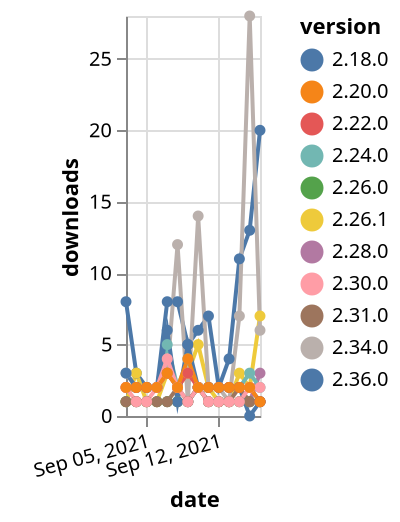 {"$schema": "https://vega.github.io/schema/vega-lite/v5.json", "description": "A simple bar chart with embedded data.", "data": {"values": [{"date": "2021-09-03", "total": 718, "delta": 8, "version": "2.36.0"}, {"date": "2021-09-04", "total": 721, "delta": 3, "version": "2.36.0"}, {"date": "2021-09-05", "total": 723, "delta": 2, "version": "2.36.0"}, {"date": "2021-09-06", "total": 725, "delta": 2, "version": "2.36.0"}, {"date": "2021-09-07", "total": 733, "delta": 8, "version": "2.36.0"}, {"date": "2021-09-08", "total": 741, "delta": 8, "version": "2.36.0"}, {"date": "2021-09-09", "total": 746, "delta": 5, "version": "2.36.0"}, {"date": "2021-09-10", "total": 752, "delta": 6, "version": "2.36.0"}, {"date": "2021-09-11", "total": 759, "delta": 7, "version": "2.36.0"}, {"date": "2021-09-12", "total": 761, "delta": 2, "version": "2.36.0"}, {"date": "2021-09-13", "total": 765, "delta": 4, "version": "2.36.0"}, {"date": "2021-09-14", "total": 776, "delta": 11, "version": "2.36.0"}, {"date": "2021-09-15", "total": 789, "delta": 13, "version": "2.36.0"}, {"date": "2021-09-16", "total": 809, "delta": 20, "version": "2.36.0"}, {"date": "2021-09-03", "total": 3680, "delta": 1, "version": "2.26.1"}, {"date": "2021-09-04", "total": 3683, "delta": 3, "version": "2.26.1"}, {"date": "2021-09-05", "total": 3684, "delta": 1, "version": "2.26.1"}, {"date": "2021-09-06", "total": 3685, "delta": 1, "version": "2.26.1"}, {"date": "2021-09-07", "total": 3688, "delta": 3, "version": "2.26.1"}, {"date": "2021-09-08", "total": 3690, "delta": 2, "version": "2.26.1"}, {"date": "2021-09-09", "total": 3693, "delta": 3, "version": "2.26.1"}, {"date": "2021-09-10", "total": 3698, "delta": 5, "version": "2.26.1"}, {"date": "2021-09-11", "total": 3700, "delta": 2, "version": "2.26.1"}, {"date": "2021-09-12", "total": 3701, "delta": 1, "version": "2.26.1"}, {"date": "2021-09-13", "total": 3702, "delta": 1, "version": "2.26.1"}, {"date": "2021-09-14", "total": 3705, "delta": 3, "version": "2.26.1"}, {"date": "2021-09-15", "total": 3707, "delta": 2, "version": "2.26.1"}, {"date": "2021-09-16", "total": 3714, "delta": 7, "version": "2.26.1"}, {"date": "2021-09-03", "total": 2495, "delta": 1, "version": "2.28.0"}, {"date": "2021-09-04", "total": 2496, "delta": 1, "version": "2.28.0"}, {"date": "2021-09-05", "total": 2497, "delta": 1, "version": "2.28.0"}, {"date": "2021-09-06", "total": 2498, "delta": 1, "version": "2.28.0"}, {"date": "2021-09-07", "total": 2499, "delta": 1, "version": "2.28.0"}, {"date": "2021-09-08", "total": 2500, "delta": 1, "version": "2.28.0"}, {"date": "2021-09-09", "total": 2501, "delta": 1, "version": "2.28.0"}, {"date": "2021-09-10", "total": 2503, "delta": 2, "version": "2.28.0"}, {"date": "2021-09-11", "total": 2504, "delta": 1, "version": "2.28.0"}, {"date": "2021-09-12", "total": 2505, "delta": 1, "version": "2.28.0"}, {"date": "2021-09-13", "total": 2506, "delta": 1, "version": "2.28.0"}, {"date": "2021-09-14", "total": 2507, "delta": 1, "version": "2.28.0"}, {"date": "2021-09-15", "total": 2508, "delta": 1, "version": "2.28.0"}, {"date": "2021-09-16", "total": 2511, "delta": 3, "version": "2.28.0"}, {"date": "2021-09-03", "total": 1271, "delta": 1, "version": "2.26.0"}, {"date": "2021-09-04", "total": 1272, "delta": 1, "version": "2.26.0"}, {"date": "2021-09-05", "total": 1273, "delta": 1, "version": "2.26.0"}, {"date": "2021-09-06", "total": 1274, "delta": 1, "version": "2.26.0"}, {"date": "2021-09-07", "total": 1275, "delta": 1, "version": "2.26.0"}, {"date": "2021-09-08", "total": 1276, "delta": 1, "version": "2.26.0"}, {"date": "2021-09-09", "total": 1277, "delta": 1, "version": "2.26.0"}, {"date": "2021-09-10", "total": 1279, "delta": 2, "version": "2.26.0"}, {"date": "2021-09-11", "total": 1280, "delta": 1, "version": "2.26.0"}, {"date": "2021-09-12", "total": 1281, "delta": 1, "version": "2.26.0"}, {"date": "2021-09-13", "total": 1282, "delta": 1, "version": "2.26.0"}, {"date": "2021-09-14", "total": 1283, "delta": 1, "version": "2.26.0"}, {"date": "2021-09-15", "total": 1284, "delta": 1, "version": "2.26.0"}, {"date": "2021-09-16", "total": 1285, "delta": 1, "version": "2.26.0"}, {"date": "2021-09-03", "total": 3551, "delta": 3, "version": "2.34.0"}, {"date": "2021-09-04", "total": 3553, "delta": 2, "version": "2.34.0"}, {"date": "2021-09-05", "total": 3555, "delta": 2, "version": "2.34.0"}, {"date": "2021-09-06", "total": 3557, "delta": 2, "version": "2.34.0"}, {"date": "2021-09-07", "total": 3560, "delta": 3, "version": "2.34.0"}, {"date": "2021-09-08", "total": 3572, "delta": 12, "version": "2.34.0"}, {"date": "2021-09-09", "total": 3573, "delta": 1, "version": "2.34.0"}, {"date": "2021-09-10", "total": 3587, "delta": 14, "version": "2.34.0"}, {"date": "2021-09-11", "total": 3589, "delta": 2, "version": "2.34.0"}, {"date": "2021-09-12", "total": 3591, "delta": 2, "version": "2.34.0"}, {"date": "2021-09-13", "total": 3592, "delta": 1, "version": "2.34.0"}, {"date": "2021-09-14", "total": 3599, "delta": 7, "version": "2.34.0"}, {"date": "2021-09-15", "total": 3627, "delta": 28, "version": "2.34.0"}, {"date": "2021-09-16", "total": 3633, "delta": 6, "version": "2.34.0"}, {"date": "2021-09-03", "total": 4873, "delta": 2, "version": "2.24.0"}, {"date": "2021-09-04", "total": 4875, "delta": 2, "version": "2.24.0"}, {"date": "2021-09-05", "total": 4877, "delta": 2, "version": "2.24.0"}, {"date": "2021-09-06", "total": 4879, "delta": 2, "version": "2.24.0"}, {"date": "2021-09-07", "total": 4884, "delta": 5, "version": "2.24.0"}, {"date": "2021-09-08", "total": 4886, "delta": 2, "version": "2.24.0"}, {"date": "2021-09-09", "total": 4890, "delta": 4, "version": "2.24.0"}, {"date": "2021-09-10", "total": 4892, "delta": 2, "version": "2.24.0"}, {"date": "2021-09-11", "total": 4894, "delta": 2, "version": "2.24.0"}, {"date": "2021-09-12", "total": 4896, "delta": 2, "version": "2.24.0"}, {"date": "2021-09-13", "total": 4898, "delta": 2, "version": "2.24.0"}, {"date": "2021-09-14", "total": 4900, "delta": 2, "version": "2.24.0"}, {"date": "2021-09-15", "total": 4903, "delta": 3, "version": "2.24.0"}, {"date": "2021-09-16", "total": 4905, "delta": 2, "version": "2.24.0"}, {"date": "2021-09-03", "total": 4118, "delta": 3, "version": "2.18.0"}, {"date": "2021-09-04", "total": 4120, "delta": 2, "version": "2.18.0"}, {"date": "2021-09-05", "total": 4122, "delta": 2, "version": "2.18.0"}, {"date": "2021-09-06", "total": 4124, "delta": 2, "version": "2.18.0"}, {"date": "2021-09-07", "total": 4130, "delta": 6, "version": "2.18.0"}, {"date": "2021-09-08", "total": 4131, "delta": 1, "version": "2.18.0"}, {"date": "2021-09-09", "total": 4136, "delta": 5, "version": "2.18.0"}, {"date": "2021-09-10", "total": 4138, "delta": 2, "version": "2.18.0"}, {"date": "2021-09-11", "total": 4140, "delta": 2, "version": "2.18.0"}, {"date": "2021-09-12", "total": 4142, "delta": 2, "version": "2.18.0"}, {"date": "2021-09-13", "total": 4144, "delta": 2, "version": "2.18.0"}, {"date": "2021-09-14", "total": 4146, "delta": 2, "version": "2.18.0"}, {"date": "2021-09-15", "total": 4146, "delta": 0, "version": "2.18.0"}, {"date": "2021-09-16", "total": 4147, "delta": 1, "version": "2.18.0"}, {"date": "2021-09-03", "total": 4268, "delta": 1, "version": "2.31.0"}, {"date": "2021-09-04", "total": 4269, "delta": 1, "version": "2.31.0"}, {"date": "2021-09-05", "total": 4270, "delta": 1, "version": "2.31.0"}, {"date": "2021-09-06", "total": 4271, "delta": 1, "version": "2.31.0"}, {"date": "2021-09-07", "total": 4272, "delta": 1, "version": "2.31.0"}, {"date": "2021-09-08", "total": 4274, "delta": 2, "version": "2.31.0"}, {"date": "2021-09-09", "total": 4275, "delta": 1, "version": "2.31.0"}, {"date": "2021-09-10", "total": 4277, "delta": 2, "version": "2.31.0"}, {"date": "2021-09-11", "total": 4278, "delta": 1, "version": "2.31.0"}, {"date": "2021-09-12", "total": 4279, "delta": 1, "version": "2.31.0"}, {"date": "2021-09-13", "total": 4280, "delta": 1, "version": "2.31.0"}, {"date": "2021-09-14", "total": 4282, "delta": 2, "version": "2.31.0"}, {"date": "2021-09-15", "total": 4283, "delta": 1, "version": "2.31.0"}, {"date": "2021-09-16", "total": 4284, "delta": 1, "version": "2.31.0"}, {"date": "2021-09-03", "total": 4797, "delta": 2, "version": "2.22.0"}, {"date": "2021-09-04", "total": 4799, "delta": 2, "version": "2.22.0"}, {"date": "2021-09-05", "total": 4801, "delta": 2, "version": "2.22.0"}, {"date": "2021-09-06", "total": 4803, "delta": 2, "version": "2.22.0"}, {"date": "2021-09-07", "total": 4806, "delta": 3, "version": "2.22.0"}, {"date": "2021-09-08", "total": 4808, "delta": 2, "version": "2.22.0"}, {"date": "2021-09-09", "total": 4811, "delta": 3, "version": "2.22.0"}, {"date": "2021-09-10", "total": 4813, "delta": 2, "version": "2.22.0"}, {"date": "2021-09-11", "total": 4815, "delta": 2, "version": "2.22.0"}, {"date": "2021-09-12", "total": 4817, "delta": 2, "version": "2.22.0"}, {"date": "2021-09-13", "total": 4819, "delta": 2, "version": "2.22.0"}, {"date": "2021-09-14", "total": 4821, "delta": 2, "version": "2.22.0"}, {"date": "2021-09-15", "total": 4823, "delta": 2, "version": "2.22.0"}, {"date": "2021-09-16", "total": 4824, "delta": 1, "version": "2.22.0"}, {"date": "2021-09-03", "total": 15422, "delta": 2, "version": "2.30.0"}, {"date": "2021-09-04", "total": 15423, "delta": 1, "version": "2.30.0"}, {"date": "2021-09-05", "total": 15424, "delta": 1, "version": "2.30.0"}, {"date": "2021-09-06", "total": 15426, "delta": 2, "version": "2.30.0"}, {"date": "2021-09-07", "total": 15430, "delta": 4, "version": "2.30.0"}, {"date": "2021-09-08", "total": 15432, "delta": 2, "version": "2.30.0"}, {"date": "2021-09-09", "total": 15433, "delta": 1, "version": "2.30.0"}, {"date": "2021-09-10", "total": 15435, "delta": 2, "version": "2.30.0"}, {"date": "2021-09-11", "total": 15436, "delta": 1, "version": "2.30.0"}, {"date": "2021-09-12", "total": 15437, "delta": 1, "version": "2.30.0"}, {"date": "2021-09-13", "total": 15438, "delta": 1, "version": "2.30.0"}, {"date": "2021-09-14", "total": 15439, "delta": 1, "version": "2.30.0"}, {"date": "2021-09-15", "total": 15441, "delta": 2, "version": "2.30.0"}, {"date": "2021-09-16", "total": 15443, "delta": 2, "version": "2.30.0"}, {"date": "2021-09-03", "total": 2696, "delta": 2, "version": "2.20.0"}, {"date": "2021-09-04", "total": 2698, "delta": 2, "version": "2.20.0"}, {"date": "2021-09-05", "total": 2700, "delta": 2, "version": "2.20.0"}, {"date": "2021-09-06", "total": 2702, "delta": 2, "version": "2.20.0"}, {"date": "2021-09-07", "total": 2705, "delta": 3, "version": "2.20.0"}, {"date": "2021-09-08", "total": 2707, "delta": 2, "version": "2.20.0"}, {"date": "2021-09-09", "total": 2711, "delta": 4, "version": "2.20.0"}, {"date": "2021-09-10", "total": 2713, "delta": 2, "version": "2.20.0"}, {"date": "2021-09-11", "total": 2715, "delta": 2, "version": "2.20.0"}, {"date": "2021-09-12", "total": 2717, "delta": 2, "version": "2.20.0"}, {"date": "2021-09-13", "total": 2719, "delta": 2, "version": "2.20.0"}, {"date": "2021-09-14", "total": 2721, "delta": 2, "version": "2.20.0"}, {"date": "2021-09-15", "total": 2723, "delta": 2, "version": "2.20.0"}, {"date": "2021-09-16", "total": 2724, "delta": 1, "version": "2.20.0"}]}, "width": "container", "mark": {"type": "line", "point": {"filled": true}}, "encoding": {"x": {"field": "date", "type": "temporal", "timeUnit": "yearmonthdate", "title": "date", "axis": {"labelAngle": -15}}, "y": {"field": "delta", "type": "quantitative", "title": "downloads"}, "color": {"field": "version", "type": "nominal"}, "tooltip": {"field": "delta"}}}